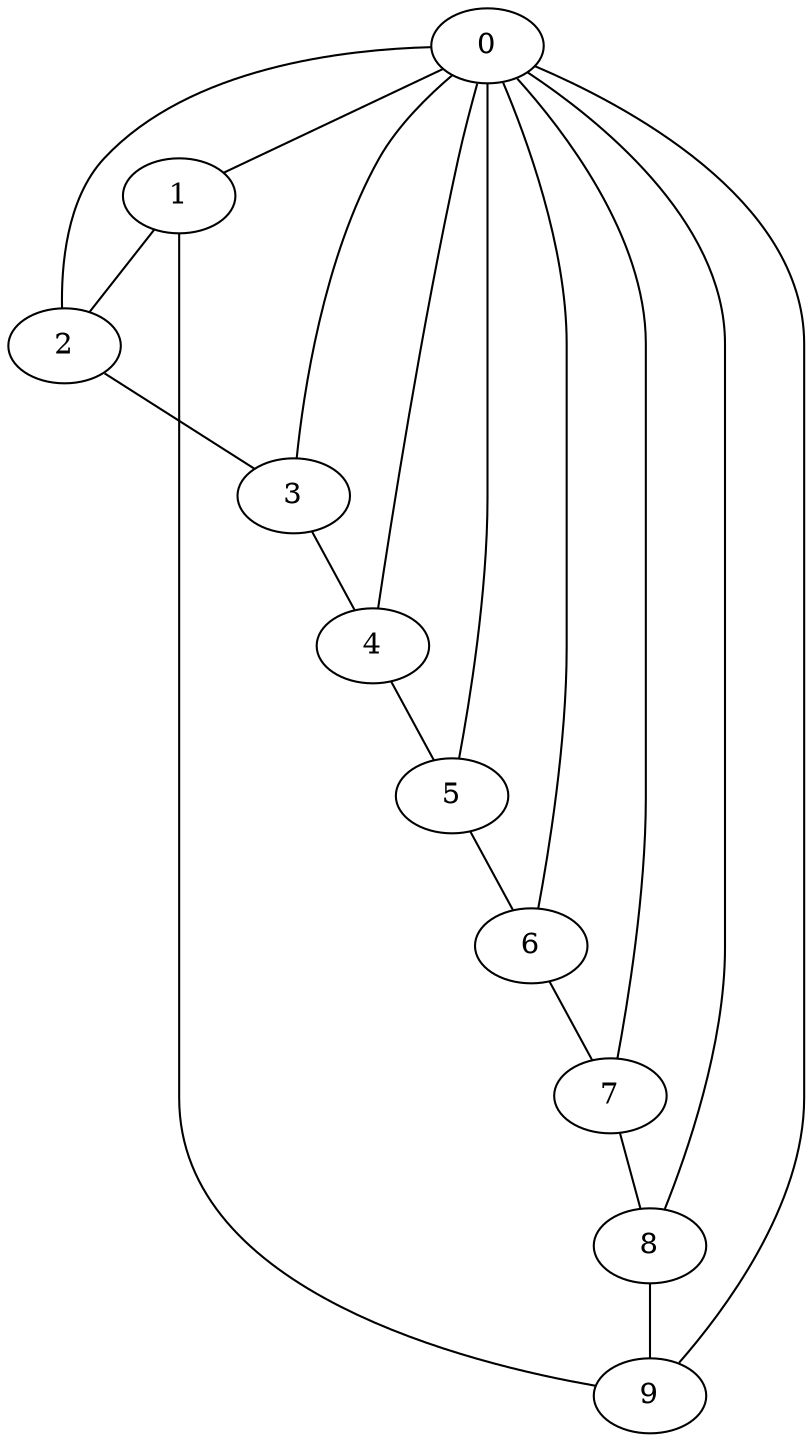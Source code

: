 strict graph "wheel_graph(10)" {
	0	 [bipartite=0];
	1	 [bipartite=1];
	0 -- 1;
	2	 [bipartite=1];
	0 -- 2;
	3	 [bipartite=1];
	0 -- 3;
	4	 [bipartite=1];
	0 -- 4;
	5	 [bipartite=1];
	0 -- 5;
	6	 [bipartite=1];
	0 -- 6;
	7	 [bipartite=1];
	0 -- 7;
	8	 [bipartite=1];
	0 -- 8;
	9	 [bipartite=1];
	0 -- 9;
	1 -- 2;
	1 -- 9;
	2 -- 3;
	3 -- 4;
	4 -- 5;
	5 -- 6;
	6 -- 7;
	7 -- 8;
	8 -- 9;
}
